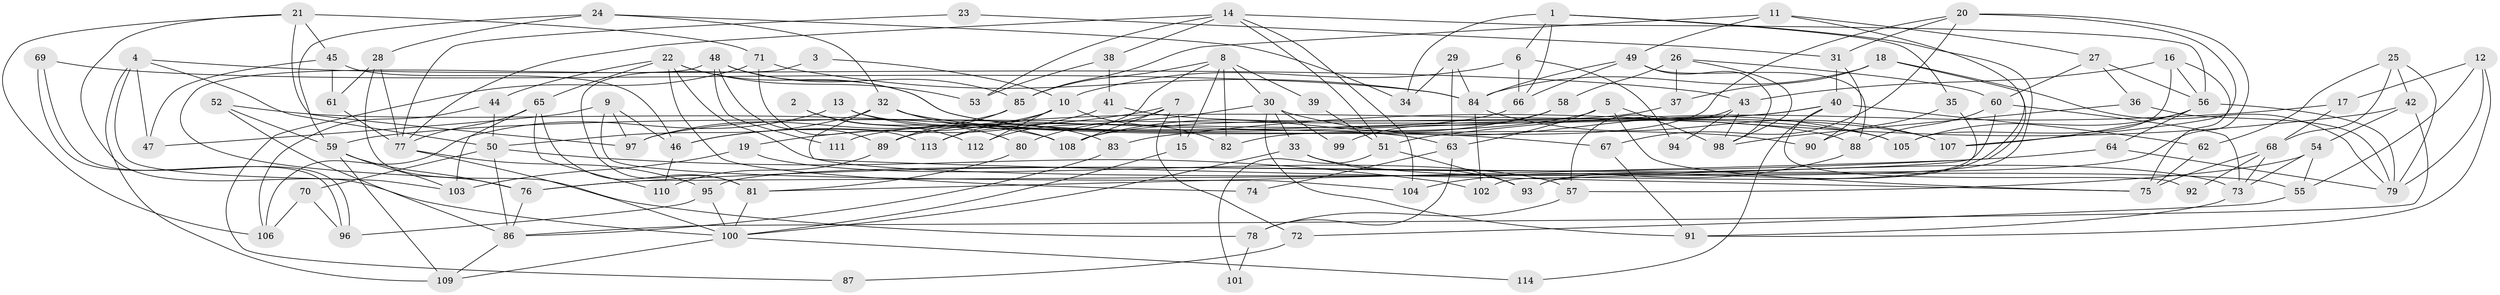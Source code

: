 // Generated by graph-tools (version 1.1) at 2025/15/03/09/25 04:15:13]
// undirected, 114 vertices, 228 edges
graph export_dot {
graph [start="1"]
  node [color=gray90,style=filled];
  1;
  2;
  3;
  4;
  5;
  6;
  7;
  8;
  9;
  10;
  11;
  12;
  13;
  14;
  15;
  16;
  17;
  18;
  19;
  20;
  21;
  22;
  23;
  24;
  25;
  26;
  27;
  28;
  29;
  30;
  31;
  32;
  33;
  34;
  35;
  36;
  37;
  38;
  39;
  40;
  41;
  42;
  43;
  44;
  45;
  46;
  47;
  48;
  49;
  50;
  51;
  52;
  53;
  54;
  55;
  56;
  57;
  58;
  59;
  60;
  61;
  62;
  63;
  64;
  65;
  66;
  67;
  68;
  69;
  70;
  71;
  72;
  73;
  74;
  75;
  76;
  77;
  78;
  79;
  80;
  81;
  82;
  83;
  84;
  85;
  86;
  87;
  88;
  89;
  90;
  91;
  92;
  93;
  94;
  95;
  96;
  97;
  98;
  99;
  100;
  101;
  102;
  103;
  104;
  105;
  106;
  107;
  108;
  109;
  110;
  111;
  112;
  113;
  114;
  1 -- 93;
  1 -- 34;
  1 -- 6;
  1 -- 35;
  1 -- 66;
  2 -- 80;
  2 -- 112;
  3 -- 81;
  3 -- 10;
  4 -- 50;
  4 -- 103;
  4 -- 43;
  4 -- 47;
  4 -- 109;
  5 -- 98;
  5 -- 97;
  5 -- 63;
  5 -- 75;
  6 -- 66;
  6 -- 10;
  6 -- 94;
  7 -- 108;
  7 -- 19;
  7 -- 15;
  7 -- 72;
  7 -- 112;
  8 -- 85;
  8 -- 113;
  8 -- 15;
  8 -- 30;
  8 -- 39;
  8 -- 82;
  9 -- 104;
  9 -- 47;
  9 -- 46;
  9 -- 97;
  10 -- 82;
  10 -- 46;
  10 -- 112;
  10 -- 113;
  11 -- 81;
  11 -- 27;
  11 -- 49;
  11 -- 85;
  12 -- 79;
  12 -- 17;
  12 -- 55;
  12 -- 91;
  13 -- 63;
  13 -- 106;
  13 -- 83;
  14 -- 56;
  14 -- 77;
  14 -- 38;
  14 -- 51;
  14 -- 53;
  14 -- 104;
  15 -- 100;
  16 -- 43;
  16 -- 56;
  16 -- 75;
  16 -- 105;
  17 -- 68;
  17 -- 51;
  18 -- 79;
  18 -- 84;
  18 -- 37;
  18 -- 93;
  19 -- 57;
  19 -- 103;
  20 -- 95;
  20 -- 31;
  20 -- 67;
  20 -- 82;
  20 -- 107;
  21 -- 45;
  21 -- 100;
  21 -- 71;
  21 -- 97;
  21 -- 106;
  22 -- 53;
  22 -- 55;
  22 -- 44;
  22 -- 65;
  22 -- 74;
  22 -- 107;
  23 -- 77;
  23 -- 31;
  24 -- 59;
  24 -- 32;
  24 -- 28;
  24 -- 34;
  25 -- 68;
  25 -- 79;
  25 -- 42;
  25 -- 62;
  26 -- 60;
  26 -- 37;
  26 -- 58;
  26 -- 98;
  27 -- 36;
  27 -- 60;
  27 -- 56;
  28 -- 77;
  28 -- 61;
  28 -- 78;
  29 -- 63;
  29 -- 84;
  29 -- 34;
  30 -- 105;
  30 -- 33;
  30 -- 80;
  30 -- 91;
  30 -- 99;
  31 -- 90;
  31 -- 40;
  32 -- 67;
  32 -- 75;
  32 -- 50;
  32 -- 90;
  32 -- 108;
  33 -- 100;
  33 -- 73;
  33 -- 93;
  35 -- 102;
  35 -- 90;
  36 -- 98;
  36 -- 79;
  37 -- 108;
  38 -- 41;
  38 -- 53;
  39 -- 51;
  40 -- 59;
  40 -- 62;
  40 -- 89;
  40 -- 92;
  40 -- 114;
  41 -- 105;
  41 -- 46;
  42 -- 86;
  42 -- 54;
  42 -- 83;
  43 -- 98;
  43 -- 57;
  43 -- 94;
  44 -- 50;
  44 -- 106;
  45 -- 61;
  45 -- 46;
  45 -- 47;
  46 -- 110;
  48 -- 89;
  48 -- 85;
  48 -- 76;
  48 -- 88;
  48 -- 111;
  49 -- 88;
  49 -- 66;
  49 -- 84;
  49 -- 98;
  50 -- 86;
  50 -- 70;
  50 -- 102;
  51 -- 93;
  51 -- 101;
  52 -- 86;
  52 -- 59;
  52 -- 108;
  54 -- 73;
  54 -- 55;
  54 -- 57;
  55 -- 72;
  56 -- 107;
  56 -- 64;
  56 -- 79;
  56 -- 105;
  57 -- 78;
  58 -- 108;
  58 -- 99;
  59 -- 109;
  59 -- 76;
  59 -- 103;
  60 -- 76;
  60 -- 73;
  60 -- 88;
  61 -- 77;
  62 -- 75;
  63 -- 78;
  63 -- 74;
  64 -- 76;
  64 -- 79;
  65 -- 110;
  65 -- 77;
  65 -- 81;
  65 -- 103;
  66 -- 111;
  67 -- 91;
  68 -- 73;
  68 -- 75;
  68 -- 92;
  69 -- 96;
  69 -- 96;
  69 -- 84;
  70 -- 106;
  70 -- 96;
  71 -- 84;
  71 -- 87;
  71 -- 113;
  72 -- 87;
  73 -- 91;
  76 -- 86;
  77 -- 95;
  77 -- 100;
  78 -- 101;
  80 -- 81;
  81 -- 100;
  83 -- 86;
  84 -- 107;
  84 -- 102;
  85 -- 97;
  85 -- 89;
  86 -- 109;
  88 -- 104;
  89 -- 110;
  95 -- 96;
  95 -- 100;
  100 -- 109;
  100 -- 114;
}
